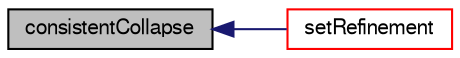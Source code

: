 digraph "consistentCollapse"
{
  bgcolor="transparent";
  edge [fontname="FreeSans",fontsize="10",labelfontname="FreeSans",labelfontsize="10"];
  node [fontname="FreeSans",fontsize="10",shape=record];
  rankdir="LR";
  Node1874 [label="consistentCollapse",height=0.2,width=0.4,color="black", fillcolor="grey75", style="filled", fontcolor="black"];
  Node1874 -> Node1875 [dir="back",color="midnightblue",fontsize="10",style="solid",fontname="FreeSans"];
  Node1875 [label="setRefinement",height=0.2,width=0.4,color="red",URL="$a21642.html#a788f5a11a20efd0f4a6a8ab78be4efeb",tooltip="Play commands into polyTopoChange to create mesh. "];
}
